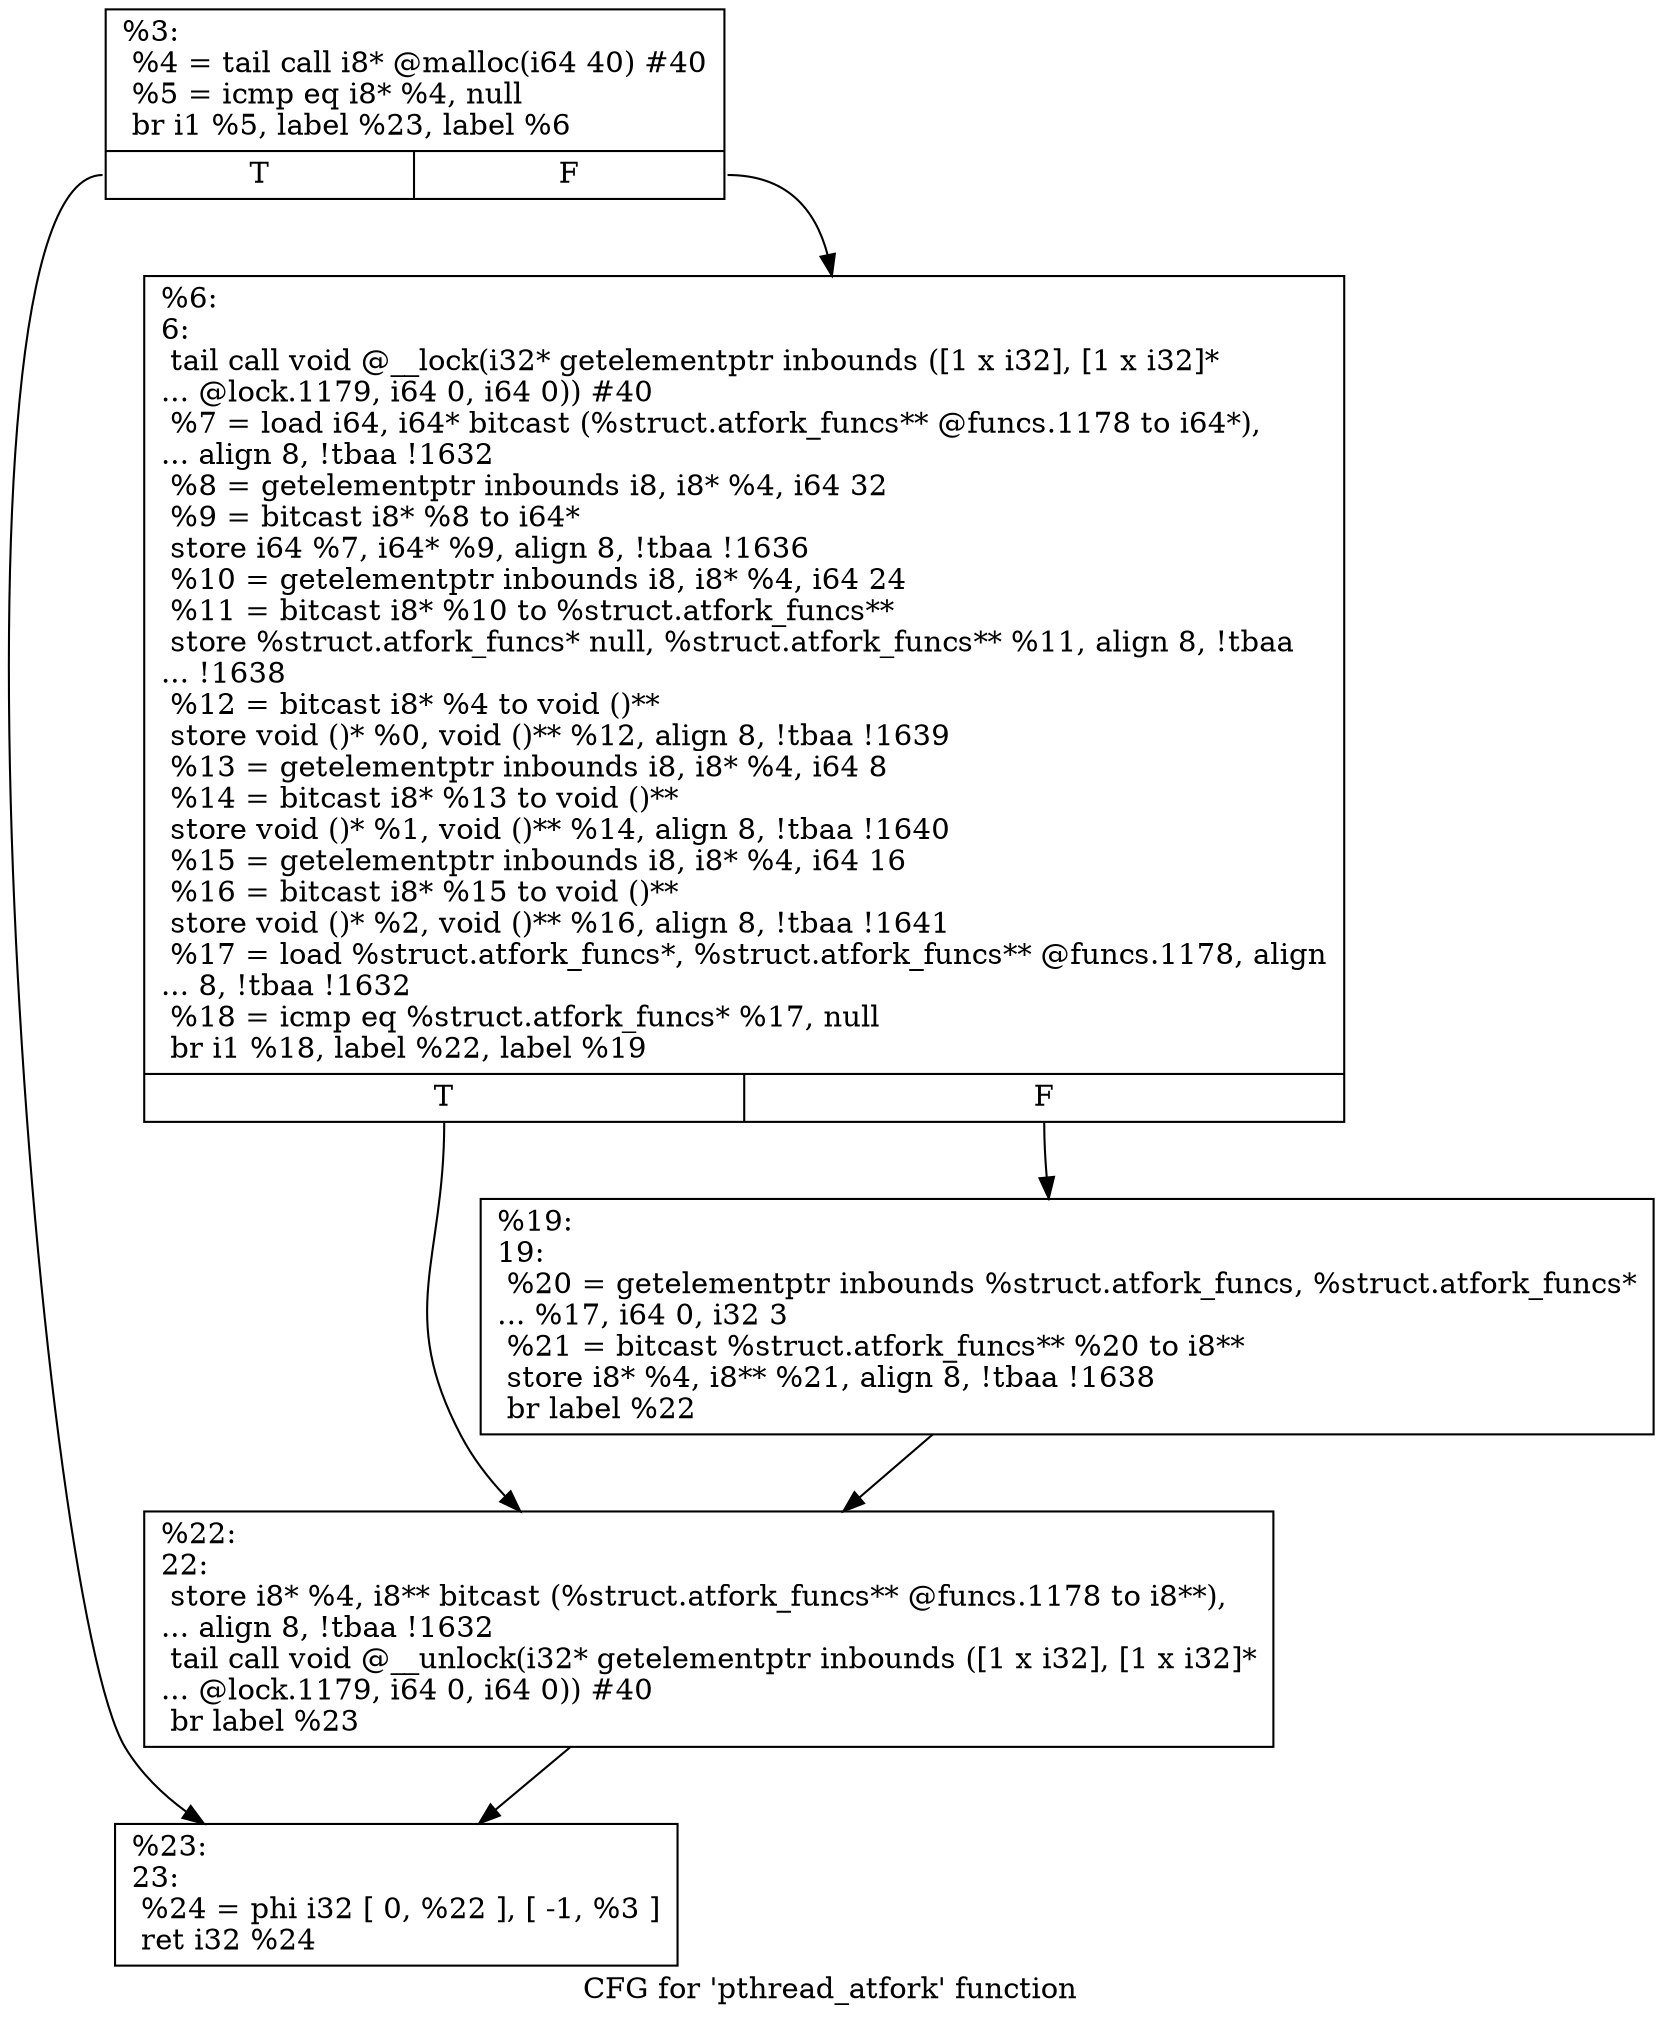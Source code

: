digraph "CFG for 'pthread_atfork' function" {
	label="CFG for 'pthread_atfork' function";

	Node0x1feaee0 [shape=record,label="{%3:\l  %4 = tail call i8* @malloc(i64 40) #40\l  %5 = icmp eq i8* %4, null\l  br i1 %5, label %23, label %6\l|{<s0>T|<s1>F}}"];
	Node0x1feaee0:s0 -> Node0x1feb540;
	Node0x1feaee0:s1 -> Node0x1feb450;
	Node0x1feb450 [shape=record,label="{%6:\l6:                                                \l  tail call void @__lock(i32* getelementptr inbounds ([1 x i32], [1 x i32]*\l... @lock.1179, i64 0, i64 0)) #40\l  %7 = load i64, i64* bitcast (%struct.atfork_funcs** @funcs.1178 to i64*),\l... align 8, !tbaa !1632\l  %8 = getelementptr inbounds i8, i8* %4, i64 32\l  %9 = bitcast i8* %8 to i64*\l  store i64 %7, i64* %9, align 8, !tbaa !1636\l  %10 = getelementptr inbounds i8, i8* %4, i64 24\l  %11 = bitcast i8* %10 to %struct.atfork_funcs**\l  store %struct.atfork_funcs* null, %struct.atfork_funcs** %11, align 8, !tbaa\l... !1638\l  %12 = bitcast i8* %4 to void ()**\l  store void ()* %0, void ()** %12, align 8, !tbaa !1639\l  %13 = getelementptr inbounds i8, i8* %4, i64 8\l  %14 = bitcast i8* %13 to void ()**\l  store void ()* %1, void ()** %14, align 8, !tbaa !1640\l  %15 = getelementptr inbounds i8, i8* %4, i64 16\l  %16 = bitcast i8* %15 to void ()**\l  store void ()* %2, void ()** %16, align 8, !tbaa !1641\l  %17 = load %struct.atfork_funcs*, %struct.atfork_funcs** @funcs.1178, align\l... 8, !tbaa !1632\l  %18 = icmp eq %struct.atfork_funcs* %17, null\l  br i1 %18, label %22, label %19\l|{<s0>T|<s1>F}}"];
	Node0x1feb450:s0 -> Node0x1feb4f0;
	Node0x1feb450:s1 -> Node0x1feb4a0;
	Node0x1feb4a0 [shape=record,label="{%19:\l19:                                               \l  %20 = getelementptr inbounds %struct.atfork_funcs, %struct.atfork_funcs*\l... %17, i64 0, i32 3\l  %21 = bitcast %struct.atfork_funcs** %20 to i8**\l  store i8* %4, i8** %21, align 8, !tbaa !1638\l  br label %22\l}"];
	Node0x1feb4a0 -> Node0x1feb4f0;
	Node0x1feb4f0 [shape=record,label="{%22:\l22:                                               \l  store i8* %4, i8** bitcast (%struct.atfork_funcs** @funcs.1178 to i8**),\l... align 8, !tbaa !1632\l  tail call void @__unlock(i32* getelementptr inbounds ([1 x i32], [1 x i32]*\l... @lock.1179, i64 0, i64 0)) #40\l  br label %23\l}"];
	Node0x1feb4f0 -> Node0x1feb540;
	Node0x1feb540 [shape=record,label="{%23:\l23:                                               \l  %24 = phi i32 [ 0, %22 ], [ -1, %3 ]\l  ret i32 %24\l}"];
}
